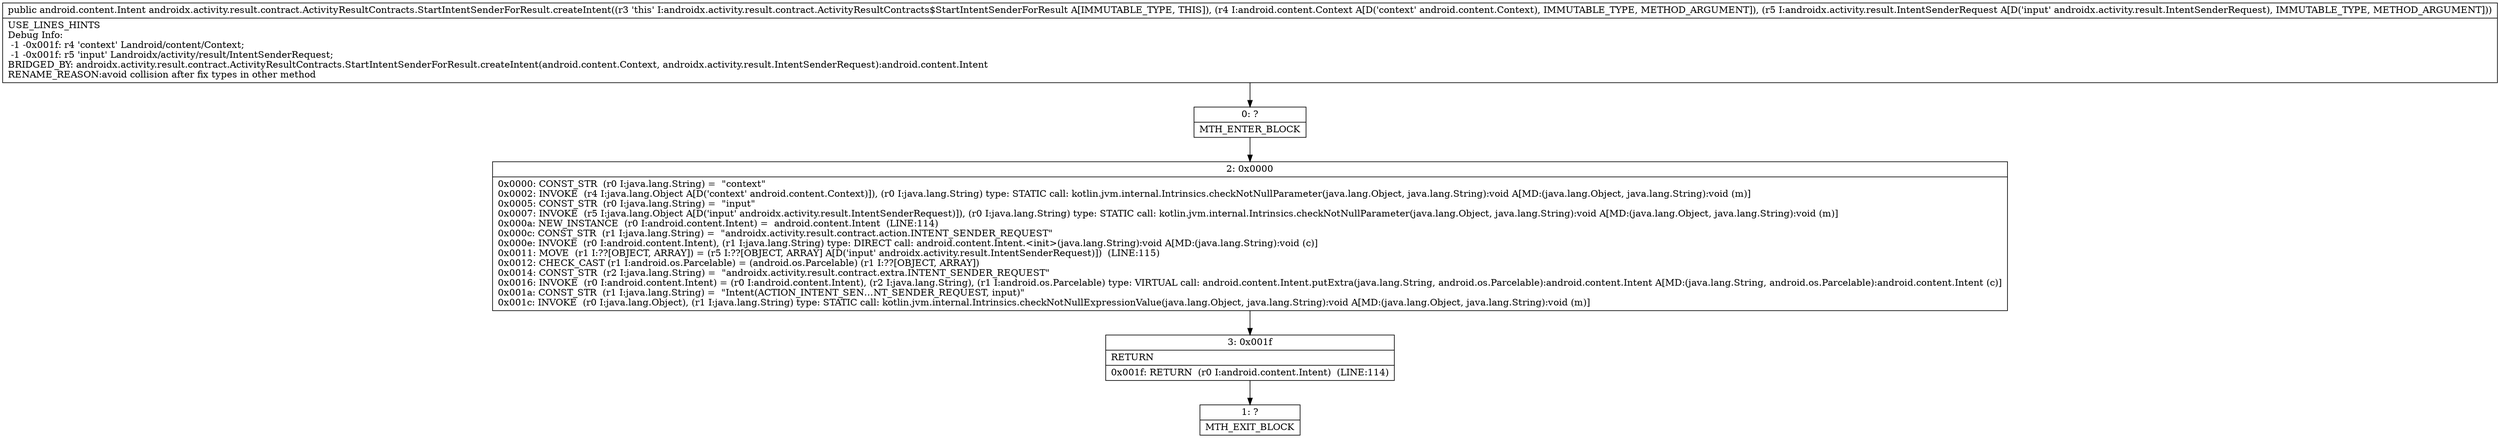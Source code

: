 digraph "CFG forandroidx.activity.result.contract.ActivityResultContracts.StartIntentSenderForResult.createIntent(Landroid\/content\/Context;Landroidx\/activity\/result\/IntentSenderRequest;)Landroid\/content\/Intent;" {
Node_0 [shape=record,label="{0\:\ ?|MTH_ENTER_BLOCK\l}"];
Node_2 [shape=record,label="{2\:\ 0x0000|0x0000: CONST_STR  (r0 I:java.lang.String) =  \"context\" \l0x0002: INVOKE  (r4 I:java.lang.Object A[D('context' android.content.Context)]), (r0 I:java.lang.String) type: STATIC call: kotlin.jvm.internal.Intrinsics.checkNotNullParameter(java.lang.Object, java.lang.String):void A[MD:(java.lang.Object, java.lang.String):void (m)]\l0x0005: CONST_STR  (r0 I:java.lang.String) =  \"input\" \l0x0007: INVOKE  (r5 I:java.lang.Object A[D('input' androidx.activity.result.IntentSenderRequest)]), (r0 I:java.lang.String) type: STATIC call: kotlin.jvm.internal.Intrinsics.checkNotNullParameter(java.lang.Object, java.lang.String):void A[MD:(java.lang.Object, java.lang.String):void (m)]\l0x000a: NEW_INSTANCE  (r0 I:android.content.Intent) =  android.content.Intent  (LINE:114)\l0x000c: CONST_STR  (r1 I:java.lang.String) =  \"androidx.activity.result.contract.action.INTENT_SENDER_REQUEST\" \l0x000e: INVOKE  (r0 I:android.content.Intent), (r1 I:java.lang.String) type: DIRECT call: android.content.Intent.\<init\>(java.lang.String):void A[MD:(java.lang.String):void (c)]\l0x0011: MOVE  (r1 I:??[OBJECT, ARRAY]) = (r5 I:??[OBJECT, ARRAY] A[D('input' androidx.activity.result.IntentSenderRequest)])  (LINE:115)\l0x0012: CHECK_CAST (r1 I:android.os.Parcelable) = (android.os.Parcelable) (r1 I:??[OBJECT, ARRAY]) \l0x0014: CONST_STR  (r2 I:java.lang.String) =  \"androidx.activity.result.contract.extra.INTENT_SENDER_REQUEST\" \l0x0016: INVOKE  (r0 I:android.content.Intent) = (r0 I:android.content.Intent), (r2 I:java.lang.String), (r1 I:android.os.Parcelable) type: VIRTUAL call: android.content.Intent.putExtra(java.lang.String, android.os.Parcelable):android.content.Intent A[MD:(java.lang.String, android.os.Parcelable):android.content.Intent (c)]\l0x001a: CONST_STR  (r1 I:java.lang.String) =  \"Intent(ACTION_INTENT_SEN…NT_SENDER_REQUEST, input)\" \l0x001c: INVOKE  (r0 I:java.lang.Object), (r1 I:java.lang.String) type: STATIC call: kotlin.jvm.internal.Intrinsics.checkNotNullExpressionValue(java.lang.Object, java.lang.String):void A[MD:(java.lang.Object, java.lang.String):void (m)]\l}"];
Node_3 [shape=record,label="{3\:\ 0x001f|RETURN\l|0x001f: RETURN  (r0 I:android.content.Intent)  (LINE:114)\l}"];
Node_1 [shape=record,label="{1\:\ ?|MTH_EXIT_BLOCK\l}"];
MethodNode[shape=record,label="{public android.content.Intent androidx.activity.result.contract.ActivityResultContracts.StartIntentSenderForResult.createIntent((r3 'this' I:androidx.activity.result.contract.ActivityResultContracts$StartIntentSenderForResult A[IMMUTABLE_TYPE, THIS]), (r4 I:android.content.Context A[D('context' android.content.Context), IMMUTABLE_TYPE, METHOD_ARGUMENT]), (r5 I:androidx.activity.result.IntentSenderRequest A[D('input' androidx.activity.result.IntentSenderRequest), IMMUTABLE_TYPE, METHOD_ARGUMENT]))  | USE_LINES_HINTS\lDebug Info:\l  \-1 \-0x001f: r4 'context' Landroid\/content\/Context;\l  \-1 \-0x001f: r5 'input' Landroidx\/activity\/result\/IntentSenderRequest;\lBRIDGED_BY: androidx.activity.result.contract.ActivityResultContracts.StartIntentSenderForResult.createIntent(android.content.Context, androidx.activity.result.IntentSenderRequest):android.content.Intent\lRENAME_REASON:avoid collision after fix types in other method\l}"];
MethodNode -> Node_0;Node_0 -> Node_2;
Node_2 -> Node_3;
Node_3 -> Node_1;
}

